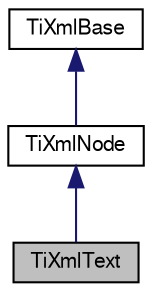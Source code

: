 digraph G
{
  bgcolor="transparent";
  edge [fontname="FreeSans",fontsize=10,labelfontname="FreeSans",labelfontsize=10];
  node [fontname="FreeSans",fontsize=10,shape=record];
  Node1 [label="TiXmlText",height=0.2,width=0.4,color="black", fillcolor="grey75", style="filled" fontcolor="black"];
  Node2 -> Node1 [dir=back,color="midnightblue",fontsize=10,style="solid",fontname="FreeSans"];
  Node2 [label="TiXmlNode",height=0.2,width=0.4,color="black",URL="$classTiXmlNode.html"];
  Node3 -> Node2 [dir=back,color="midnightblue",fontsize=10,style="solid",fontname="FreeSans"];
  Node3 [label="TiXmlBase",height=0.2,width=0.4,color="black",URL="$classTiXmlBase.html"];
}
